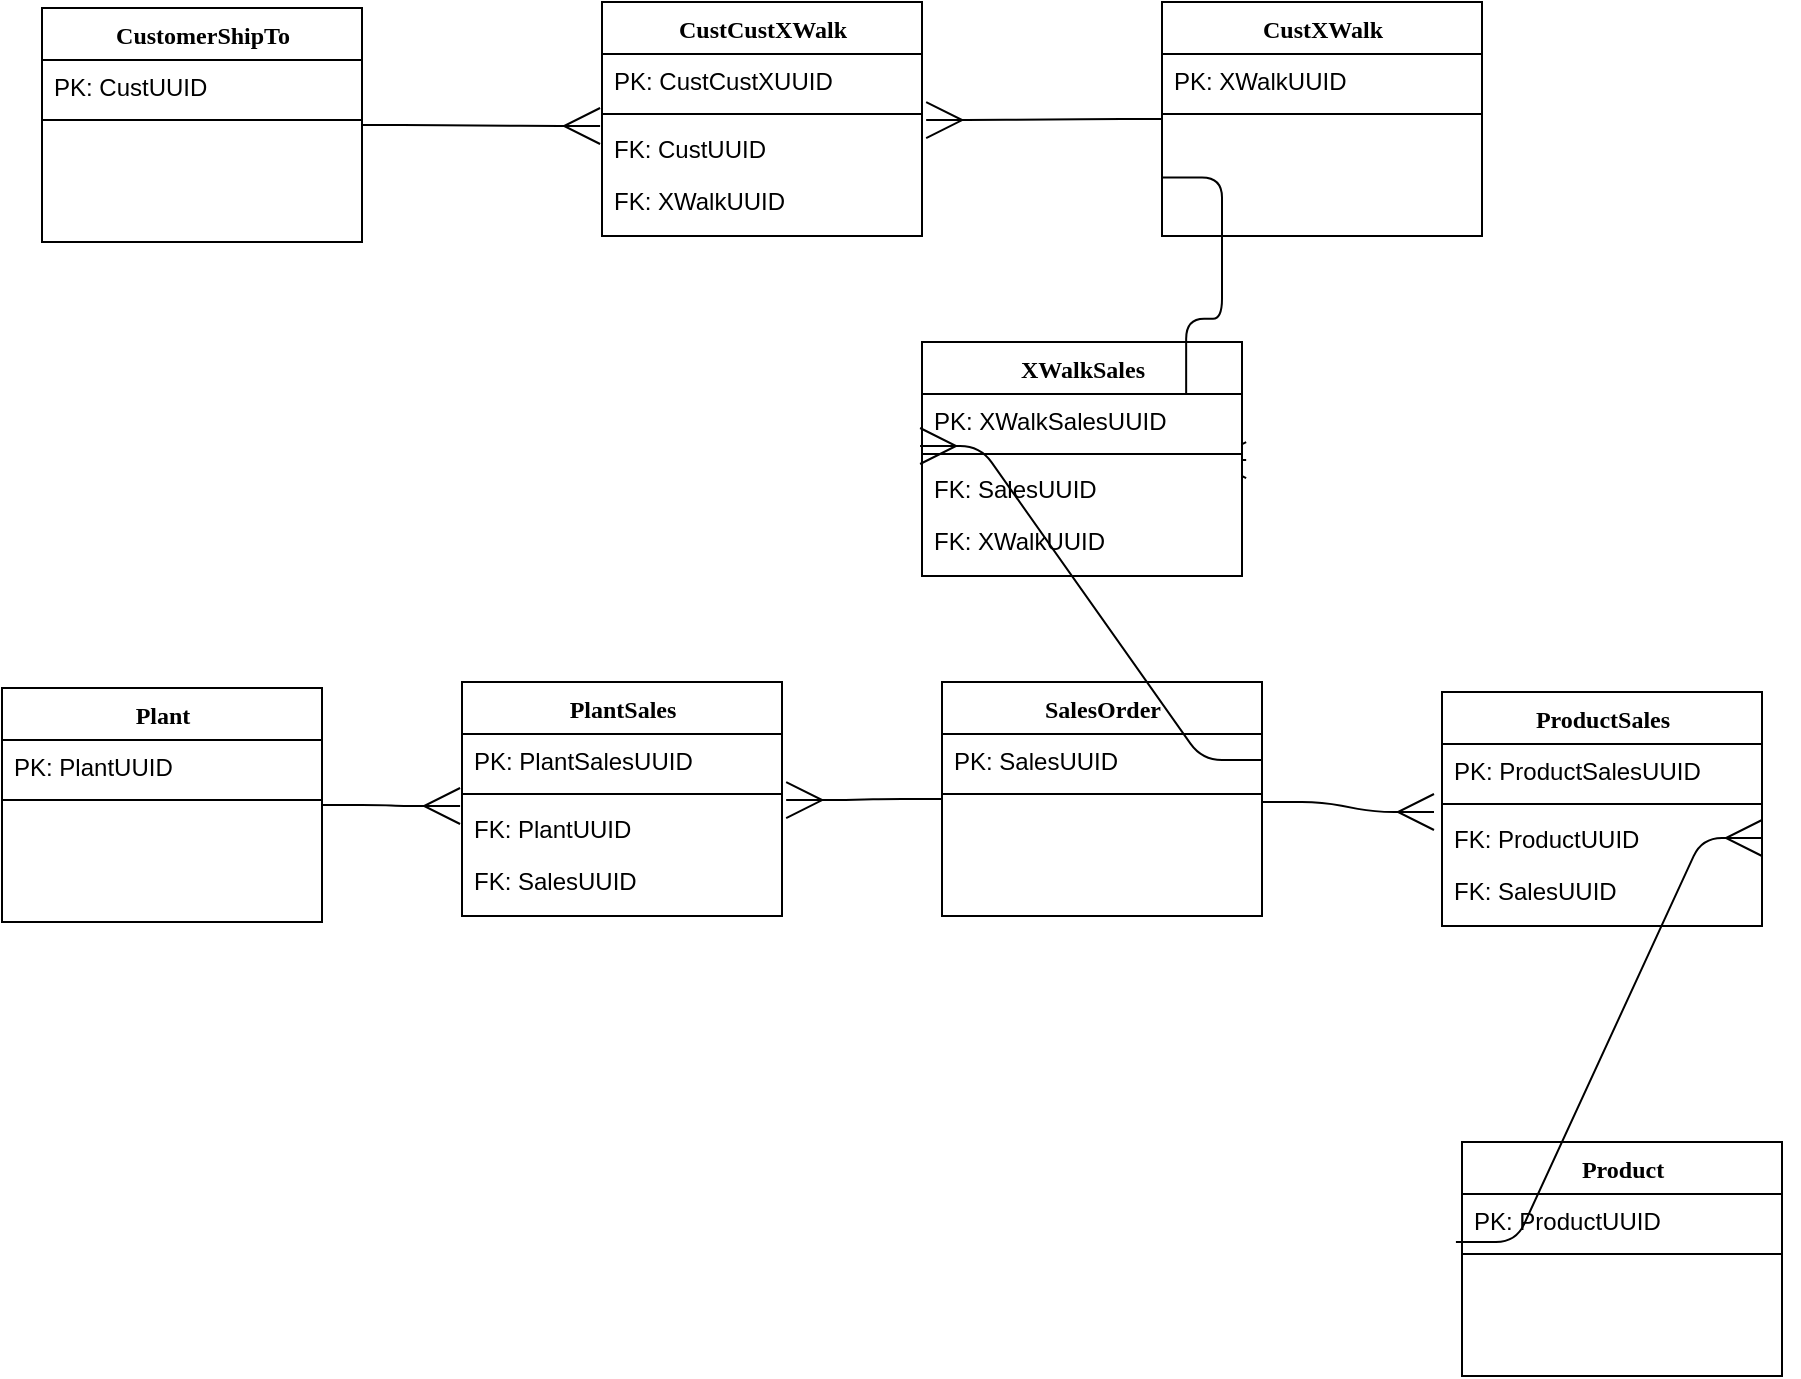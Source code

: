 <mxfile version="13.6.4" type="github">
  <diagram name="Page-1" id="9f46799a-70d6-7492-0946-bef42562c5a5">
    <mxGraphModel dx="1234" dy="834" grid="1" gridSize="10" guides="1" tooltips="1" connect="1" arrows="1" fold="1" page="1" pageScale="1" pageWidth="1100" pageHeight="850" background="#ffffff" math="0" shadow="0">
      <root>
        <mxCell id="0" />
        <mxCell id="1" parent="0" />
        <mxCell id="78961159f06e98e8-17" value="CustomerShipTo" style="swimlane;html=1;fontStyle=1;align=center;verticalAlign=top;childLayout=stackLayout;horizontal=1;startSize=26;horizontalStack=0;resizeParent=1;resizeLast=0;collapsible=1;marginBottom=0;swimlaneFillColor=#ffffff;rounded=0;shadow=0;comic=0;labelBackgroundColor=none;strokeWidth=1;fillColor=none;fontFamily=Verdana;fontSize=12" parent="1" vertex="1">
          <mxGeometry x="90" y="83" width="160" height="117" as="geometry" />
        </mxCell>
        <mxCell id="78961159f06e98e8-24" value="PK: CustUUID" style="text;html=1;strokeColor=none;fillColor=none;align=left;verticalAlign=top;spacingLeft=4;spacingRight=4;whiteSpace=wrap;overflow=hidden;rotatable=0;points=[[0,0.5],[1,0.5]];portConstraint=eastwest;" parent="78961159f06e98e8-17" vertex="1">
          <mxGeometry y="26" width="160" height="26" as="geometry" />
        </mxCell>
        <mxCell id="78961159f06e98e8-19" value="" style="line;html=1;strokeWidth=1;fillColor=none;align=left;verticalAlign=middle;spacingTop=-1;spacingLeft=3;spacingRight=3;rotatable=0;labelPosition=right;points=[];portConstraint=eastwest;" parent="78961159f06e98e8-17" vertex="1">
          <mxGeometry y="52" width="160" height="8" as="geometry" />
        </mxCell>
        <mxCell id="hcgoa_XmpZGvjI7hebdi-9" value="CustCustXWalk" style="swimlane;html=1;fontStyle=1;align=center;verticalAlign=top;childLayout=stackLayout;horizontal=1;startSize=26;horizontalStack=0;resizeParent=1;resizeLast=0;collapsible=1;marginBottom=0;swimlaneFillColor=#ffffff;rounded=0;shadow=0;comic=0;labelBackgroundColor=none;strokeWidth=1;fillColor=none;fontFamily=Verdana;fontSize=12" vertex="1" parent="1">
          <mxGeometry x="370" y="80" width="160" height="117" as="geometry" />
        </mxCell>
        <mxCell id="hcgoa_XmpZGvjI7hebdi-10" value="PK: CustCustXUUID" style="text;html=1;strokeColor=none;fillColor=none;align=left;verticalAlign=top;spacingLeft=4;spacingRight=4;whiteSpace=wrap;overflow=hidden;rotatable=0;points=[[0,0.5],[1,0.5]];portConstraint=eastwest;" vertex="1" parent="hcgoa_XmpZGvjI7hebdi-9">
          <mxGeometry y="26" width="160" height="26" as="geometry" />
        </mxCell>
        <mxCell id="hcgoa_XmpZGvjI7hebdi-11" value="" style="line;html=1;strokeWidth=1;fillColor=none;align=left;verticalAlign=middle;spacingTop=-1;spacingLeft=3;spacingRight=3;rotatable=0;labelPosition=right;points=[];portConstraint=eastwest;" vertex="1" parent="hcgoa_XmpZGvjI7hebdi-9">
          <mxGeometry y="52" width="160" height="8" as="geometry" />
        </mxCell>
        <mxCell id="hcgoa_XmpZGvjI7hebdi-12" value="FK: CustUUID" style="text;html=1;strokeColor=none;fillColor=none;align=left;verticalAlign=top;spacingLeft=4;spacingRight=4;whiteSpace=wrap;overflow=hidden;rotatable=0;points=[[0,0.5],[1,0.5]];portConstraint=eastwest;" vertex="1" parent="hcgoa_XmpZGvjI7hebdi-9">
          <mxGeometry y="60" width="160" height="26" as="geometry" />
        </mxCell>
        <mxCell id="hcgoa_XmpZGvjI7hebdi-17" value="FK: XWalkUUID" style="text;html=1;strokeColor=none;fillColor=none;align=left;verticalAlign=top;spacingLeft=4;spacingRight=4;whiteSpace=wrap;overflow=hidden;rotatable=0;points=[[0,0.5],[1,0.5]];portConstraint=eastwest;" vertex="1" parent="hcgoa_XmpZGvjI7hebdi-9">
          <mxGeometry y="86" width="160" height="26" as="geometry" />
        </mxCell>
        <mxCell id="hcgoa_XmpZGvjI7hebdi-13" value="CustXWalk" style="swimlane;html=1;fontStyle=1;align=center;verticalAlign=top;childLayout=stackLayout;horizontal=1;startSize=26;horizontalStack=0;resizeParent=1;resizeLast=0;collapsible=1;marginBottom=0;swimlaneFillColor=#ffffff;rounded=0;shadow=0;comic=0;labelBackgroundColor=none;strokeWidth=1;fillColor=none;fontFamily=Verdana;fontSize=12" vertex="1" parent="1">
          <mxGeometry x="650" y="80" width="160" height="117" as="geometry" />
        </mxCell>
        <mxCell id="hcgoa_XmpZGvjI7hebdi-14" value="PK: XWalkUUID" style="text;html=1;strokeColor=none;fillColor=none;align=left;verticalAlign=top;spacingLeft=4;spacingRight=4;whiteSpace=wrap;overflow=hidden;rotatable=0;points=[[0,0.5],[1,0.5]];portConstraint=eastwest;" vertex="1" parent="hcgoa_XmpZGvjI7hebdi-13">
          <mxGeometry y="26" width="160" height="26" as="geometry" />
        </mxCell>
        <mxCell id="hcgoa_XmpZGvjI7hebdi-15" value="" style="line;html=1;strokeWidth=1;fillColor=none;align=left;verticalAlign=middle;spacingTop=-1;spacingLeft=3;spacingRight=3;rotatable=0;labelPosition=right;points=[];portConstraint=eastwest;" vertex="1" parent="hcgoa_XmpZGvjI7hebdi-13">
          <mxGeometry y="52" width="160" height="8" as="geometry" />
        </mxCell>
        <mxCell id="hcgoa_XmpZGvjI7hebdi-18" value="" style="edgeStyle=entityRelationEdgeStyle;fontSize=12;html=1;endArrow=ERmany;exitX=1;exitY=0.5;exitDx=0;exitDy=0;entryX=-0.006;entryY=0.077;entryDx=0;entryDy=0;entryPerimeter=0;strokeWidth=1;endSize=16;" edge="1" parent="1" source="78961159f06e98e8-17" target="hcgoa_XmpZGvjI7hebdi-12">
          <mxGeometry width="100" height="100" relative="1" as="geometry">
            <mxPoint x="240" y="350" as="sourcePoint" />
            <mxPoint x="340" y="250" as="targetPoint" />
          </mxGeometry>
        </mxCell>
        <mxCell id="hcgoa_XmpZGvjI7hebdi-19" value="" style="edgeStyle=entityRelationEdgeStyle;fontSize=12;html=1;endArrow=none;strokeWidth=1;endSize=16;startSize=16;startArrow=ERmany;startFill=0;exitX=1.013;exitY=-0.038;exitDx=0;exitDy=0;exitPerimeter=0;entryX=0;entryY=0.5;entryDx=0;entryDy=0;endFill=0;" edge="1" parent="1" source="hcgoa_XmpZGvjI7hebdi-12" target="hcgoa_XmpZGvjI7hebdi-13">
          <mxGeometry width="100" height="100" relative="1" as="geometry">
            <mxPoint x="680" y="240" as="sourcePoint" />
            <mxPoint x="580" y="150" as="targetPoint" />
          </mxGeometry>
        </mxCell>
        <mxCell id="hcgoa_XmpZGvjI7hebdi-32" value="" style="edgeStyle=entityRelationEdgeStyle;fontSize=12;html=1;endArrow=ERmany;exitX=1;exitY=0.5;exitDx=0;exitDy=0;entryX=-0.006;entryY=0.077;entryDx=0;entryDy=0;entryPerimeter=0;strokeWidth=1;endSize=16;" edge="1" parent="1" source="hcgoa_XmpZGvjI7hebdi-21" target="hcgoa_XmpZGvjI7hebdi-27">
          <mxGeometry width="100" height="100" relative="1" as="geometry">
            <mxPoint x="220" y="690" as="sourcePoint" />
            <mxPoint x="320" y="590" as="targetPoint" />
          </mxGeometry>
        </mxCell>
        <mxCell id="hcgoa_XmpZGvjI7hebdi-33" value="" style="edgeStyle=entityRelationEdgeStyle;fontSize=12;html=1;endArrow=none;strokeWidth=1;endSize=16;startSize=16;startArrow=ERmany;startFill=0;exitX=1.013;exitY=-0.038;exitDx=0;exitDy=0;exitPerimeter=0;entryX=0;entryY=0.5;entryDx=0;entryDy=0;endFill=0;" edge="1" parent="1" source="hcgoa_XmpZGvjI7hebdi-27" target="hcgoa_XmpZGvjI7hebdi-29">
          <mxGeometry width="100" height="100" relative="1" as="geometry">
            <mxPoint x="660" y="580" as="sourcePoint" />
            <mxPoint x="560" y="490" as="targetPoint" />
          </mxGeometry>
        </mxCell>
        <mxCell id="hcgoa_XmpZGvjI7hebdi-21" value="Plant" style="swimlane;html=1;fontStyle=1;align=center;verticalAlign=top;childLayout=stackLayout;horizontal=1;startSize=26;horizontalStack=0;resizeParent=1;resizeLast=0;collapsible=1;marginBottom=0;swimlaneFillColor=#ffffff;rounded=0;shadow=0;comic=0;labelBackgroundColor=none;strokeWidth=1;fillColor=none;fontFamily=Verdana;fontSize=12" vertex="1" parent="1">
          <mxGeometry x="70" y="423" width="160" height="117" as="geometry" />
        </mxCell>
        <mxCell id="hcgoa_XmpZGvjI7hebdi-22" value="PK: PlantUUID" style="text;html=1;strokeColor=none;fillColor=none;align=left;verticalAlign=top;spacingLeft=4;spacingRight=4;whiteSpace=wrap;overflow=hidden;rotatable=0;points=[[0,0.5],[1,0.5]];portConstraint=eastwest;" vertex="1" parent="hcgoa_XmpZGvjI7hebdi-21">
          <mxGeometry y="26" width="160" height="26" as="geometry" />
        </mxCell>
        <mxCell id="hcgoa_XmpZGvjI7hebdi-23" value="" style="line;html=1;strokeWidth=1;fillColor=none;align=left;verticalAlign=middle;spacingTop=-1;spacingLeft=3;spacingRight=3;rotatable=0;labelPosition=right;points=[];portConstraint=eastwest;" vertex="1" parent="hcgoa_XmpZGvjI7hebdi-21">
          <mxGeometry y="52" width="160" height="8" as="geometry" />
        </mxCell>
        <mxCell id="hcgoa_XmpZGvjI7hebdi-24" value="PlantSales" style="swimlane;html=1;fontStyle=1;align=center;verticalAlign=top;childLayout=stackLayout;horizontal=1;startSize=26;horizontalStack=0;resizeParent=1;resizeLast=0;collapsible=1;marginBottom=0;swimlaneFillColor=#ffffff;rounded=0;shadow=0;comic=0;labelBackgroundColor=none;strokeWidth=1;fillColor=none;fontFamily=Verdana;fontSize=12" vertex="1" parent="1">
          <mxGeometry x="300" y="420" width="160" height="117" as="geometry" />
        </mxCell>
        <mxCell id="hcgoa_XmpZGvjI7hebdi-25" value="PK: PlantSalesUUID" style="text;html=1;strokeColor=none;fillColor=none;align=left;verticalAlign=top;spacingLeft=4;spacingRight=4;whiteSpace=wrap;overflow=hidden;rotatable=0;points=[[0,0.5],[1,0.5]];portConstraint=eastwest;" vertex="1" parent="hcgoa_XmpZGvjI7hebdi-24">
          <mxGeometry y="26" width="160" height="26" as="geometry" />
        </mxCell>
        <mxCell id="hcgoa_XmpZGvjI7hebdi-26" value="" style="line;html=1;strokeWidth=1;fillColor=none;align=left;verticalAlign=middle;spacingTop=-1;spacingLeft=3;spacingRight=3;rotatable=0;labelPosition=right;points=[];portConstraint=eastwest;" vertex="1" parent="hcgoa_XmpZGvjI7hebdi-24">
          <mxGeometry y="52" width="160" height="8" as="geometry" />
        </mxCell>
        <mxCell id="hcgoa_XmpZGvjI7hebdi-27" value="FK: PlantUUID" style="text;html=1;strokeColor=none;fillColor=none;align=left;verticalAlign=top;spacingLeft=4;spacingRight=4;whiteSpace=wrap;overflow=hidden;rotatable=0;points=[[0,0.5],[1,0.5]];portConstraint=eastwest;" vertex="1" parent="hcgoa_XmpZGvjI7hebdi-24">
          <mxGeometry y="60" width="160" height="26" as="geometry" />
        </mxCell>
        <mxCell id="hcgoa_XmpZGvjI7hebdi-28" value="FK: SalesUUID" style="text;html=1;strokeColor=none;fillColor=none;align=left;verticalAlign=top;spacingLeft=4;spacingRight=4;whiteSpace=wrap;overflow=hidden;rotatable=0;points=[[0,0.5],[1,0.5]];portConstraint=eastwest;" vertex="1" parent="hcgoa_XmpZGvjI7hebdi-24">
          <mxGeometry y="86" width="160" height="26" as="geometry" />
        </mxCell>
        <mxCell id="hcgoa_XmpZGvjI7hebdi-29" value="SalesOrder" style="swimlane;html=1;fontStyle=1;align=center;verticalAlign=top;childLayout=stackLayout;horizontal=1;startSize=26;horizontalStack=0;resizeParent=1;resizeLast=0;collapsible=1;marginBottom=0;swimlaneFillColor=#ffffff;rounded=0;shadow=0;comic=0;labelBackgroundColor=none;strokeWidth=1;fillColor=none;fontFamily=Verdana;fontSize=12" vertex="1" parent="1">
          <mxGeometry x="540" y="420" width="160" height="117" as="geometry" />
        </mxCell>
        <mxCell id="hcgoa_XmpZGvjI7hebdi-30" value="PK: SalesUUID" style="text;html=1;strokeColor=none;fillColor=none;align=left;verticalAlign=top;spacingLeft=4;spacingRight=4;whiteSpace=wrap;overflow=hidden;rotatable=0;points=[[0,0.5],[1,0.5]];portConstraint=eastwest;" vertex="1" parent="hcgoa_XmpZGvjI7hebdi-29">
          <mxGeometry y="26" width="160" height="26" as="geometry" />
        </mxCell>
        <mxCell id="hcgoa_XmpZGvjI7hebdi-31" value="" style="line;html=1;strokeWidth=1;fillColor=none;align=left;verticalAlign=middle;spacingTop=-1;spacingLeft=3;spacingRight=3;rotatable=0;labelPosition=right;points=[];portConstraint=eastwest;" vertex="1" parent="hcgoa_XmpZGvjI7hebdi-29">
          <mxGeometry y="52" width="160" height="8" as="geometry" />
        </mxCell>
        <mxCell id="hcgoa_XmpZGvjI7hebdi-34" value="ProductSales" style="swimlane;html=1;fontStyle=1;align=center;verticalAlign=top;childLayout=stackLayout;horizontal=1;startSize=26;horizontalStack=0;resizeParent=1;resizeLast=0;collapsible=1;marginBottom=0;swimlaneFillColor=#ffffff;rounded=0;shadow=0;comic=0;labelBackgroundColor=none;strokeWidth=1;fillColor=none;fontFamily=Verdana;fontSize=12" vertex="1" parent="1">
          <mxGeometry x="790" y="425" width="160" height="117" as="geometry" />
        </mxCell>
        <mxCell id="hcgoa_XmpZGvjI7hebdi-35" value="PK: ProductSalesUUID" style="text;html=1;strokeColor=none;fillColor=none;align=left;verticalAlign=top;spacingLeft=4;spacingRight=4;whiteSpace=wrap;overflow=hidden;rotatable=0;points=[[0,0.5],[1,0.5]];portConstraint=eastwest;" vertex="1" parent="hcgoa_XmpZGvjI7hebdi-34">
          <mxGeometry y="26" width="160" height="26" as="geometry" />
        </mxCell>
        <mxCell id="hcgoa_XmpZGvjI7hebdi-36" value="" style="line;html=1;strokeWidth=1;fillColor=none;align=left;verticalAlign=middle;spacingTop=-1;spacingLeft=3;spacingRight=3;rotatable=0;labelPosition=right;points=[];portConstraint=eastwest;" vertex="1" parent="hcgoa_XmpZGvjI7hebdi-34">
          <mxGeometry y="52" width="160" height="8" as="geometry" />
        </mxCell>
        <mxCell id="hcgoa_XmpZGvjI7hebdi-37" value="FK: ProductUUID" style="text;html=1;strokeColor=none;fillColor=none;align=left;verticalAlign=top;spacingLeft=4;spacingRight=4;whiteSpace=wrap;overflow=hidden;rotatable=0;points=[[0,0.5],[1,0.5]];portConstraint=eastwest;" vertex="1" parent="hcgoa_XmpZGvjI7hebdi-34">
          <mxGeometry y="60" width="160" height="26" as="geometry" />
        </mxCell>
        <mxCell id="hcgoa_XmpZGvjI7hebdi-38" value="FK: SalesUUID" style="text;html=1;strokeColor=none;fillColor=none;align=left;verticalAlign=top;spacingLeft=4;spacingRight=4;whiteSpace=wrap;overflow=hidden;rotatable=0;points=[[0,0.5],[1,0.5]];portConstraint=eastwest;" vertex="1" parent="hcgoa_XmpZGvjI7hebdi-34">
          <mxGeometry y="86" width="160" height="26" as="geometry" />
        </mxCell>
        <mxCell id="hcgoa_XmpZGvjI7hebdi-39" value="Product" style="swimlane;html=1;fontStyle=1;align=center;verticalAlign=top;childLayout=stackLayout;horizontal=1;startSize=26;horizontalStack=0;resizeParent=1;resizeLast=0;collapsible=1;marginBottom=0;swimlaneFillColor=#ffffff;rounded=0;shadow=0;comic=0;labelBackgroundColor=none;strokeWidth=1;fillColor=none;fontFamily=Verdana;fontSize=12" vertex="1" parent="1">
          <mxGeometry x="800" y="650" width="160" height="117" as="geometry" />
        </mxCell>
        <mxCell id="hcgoa_XmpZGvjI7hebdi-40" value="PK: ProductUUID" style="text;html=1;strokeColor=none;fillColor=none;align=left;verticalAlign=top;spacingLeft=4;spacingRight=4;whiteSpace=wrap;overflow=hidden;rotatable=0;points=[[0,0.5],[1,0.5]];portConstraint=eastwest;" vertex="1" parent="hcgoa_XmpZGvjI7hebdi-39">
          <mxGeometry y="26" width="160" height="26" as="geometry" />
        </mxCell>
        <mxCell id="hcgoa_XmpZGvjI7hebdi-41" value="" style="line;html=1;strokeWidth=1;fillColor=none;align=left;verticalAlign=middle;spacingTop=-1;spacingLeft=3;spacingRight=3;rotatable=0;labelPosition=right;points=[];portConstraint=eastwest;" vertex="1" parent="hcgoa_XmpZGvjI7hebdi-39">
          <mxGeometry y="52" width="160" height="8" as="geometry" />
        </mxCell>
        <mxCell id="hcgoa_XmpZGvjI7hebdi-42" value="" style="edgeStyle=entityRelationEdgeStyle;fontSize=12;html=1;endArrow=none;strokeWidth=1;endSize=16;startSize=16;startArrow=ERmany;startFill=0;exitX=1;exitY=0.5;exitDx=0;exitDy=0;entryX=-0.019;entryY=0.923;entryDx=0;entryDy=0;endFill=0;entryPerimeter=0;" edge="1" parent="1" source="hcgoa_XmpZGvjI7hebdi-37" target="hcgoa_XmpZGvjI7hebdi-40">
          <mxGeometry width="100" height="100" relative="1" as="geometry">
            <mxPoint x="472.08" y="489.012" as="sourcePoint" />
            <mxPoint x="550" y="488.5" as="targetPoint" />
          </mxGeometry>
        </mxCell>
        <mxCell id="hcgoa_XmpZGvjI7hebdi-43" value="" style="edgeStyle=entityRelationEdgeStyle;fontSize=12;html=1;endArrow=ERmany;exitX=1;exitY=1;exitDx=0;exitDy=0;entryX=-0.025;entryY=0;entryDx=0;entryDy=0;entryPerimeter=0;strokeWidth=1;endSize=16;exitPerimeter=0;" edge="1" parent="1" source="hcgoa_XmpZGvjI7hebdi-31" target="hcgoa_XmpZGvjI7hebdi-37">
          <mxGeometry width="100" height="100" relative="1" as="geometry">
            <mxPoint x="240" y="491.5" as="sourcePoint" />
            <mxPoint x="309.04" y="492.002" as="targetPoint" />
          </mxGeometry>
        </mxCell>
        <mxCell id="hcgoa_XmpZGvjI7hebdi-52" value="" style="edgeStyle=entityRelationEdgeStyle;fontSize=12;html=1;endArrow=none;strokeWidth=1;endSize=16;startSize=16;startArrow=ERmany;startFill=0;exitX=1.013;exitY=-0.038;exitDx=0;exitDy=0;exitPerimeter=0;entryX=0;entryY=0.75;entryDx=0;entryDy=0;endFill=0;" edge="1" parent="1" source="hcgoa_XmpZGvjI7hebdi-47" target="hcgoa_XmpZGvjI7hebdi-13">
          <mxGeometry width="100" height="100" relative="1" as="geometry">
            <mxPoint x="700" y="410" as="sourcePoint" />
            <mxPoint x="670" y="308.5" as="targetPoint" />
          </mxGeometry>
        </mxCell>
        <mxCell id="hcgoa_XmpZGvjI7hebdi-44" value="XWalkSales" style="swimlane;html=1;fontStyle=1;align=center;verticalAlign=top;childLayout=stackLayout;horizontal=1;startSize=26;horizontalStack=0;resizeParent=1;resizeLast=0;collapsible=1;marginBottom=0;swimlaneFillColor=#ffffff;rounded=0;shadow=0;comic=0;labelBackgroundColor=none;strokeWidth=1;fillColor=none;fontFamily=Verdana;fontSize=12" vertex="1" parent="1">
          <mxGeometry x="530" y="250" width="160" height="117" as="geometry" />
        </mxCell>
        <mxCell id="hcgoa_XmpZGvjI7hebdi-45" value="PK: XWalkSalesUUID" style="text;html=1;strokeColor=none;fillColor=none;align=left;verticalAlign=top;spacingLeft=4;spacingRight=4;whiteSpace=wrap;overflow=hidden;rotatable=0;points=[[0,0.5],[1,0.5]];portConstraint=eastwest;" vertex="1" parent="hcgoa_XmpZGvjI7hebdi-44">
          <mxGeometry y="26" width="160" height="26" as="geometry" />
        </mxCell>
        <mxCell id="hcgoa_XmpZGvjI7hebdi-46" value="" style="line;html=1;strokeWidth=1;fillColor=none;align=left;verticalAlign=middle;spacingTop=-1;spacingLeft=3;spacingRight=3;rotatable=0;labelPosition=right;points=[];portConstraint=eastwest;" vertex="1" parent="hcgoa_XmpZGvjI7hebdi-44">
          <mxGeometry y="52" width="160" height="8" as="geometry" />
        </mxCell>
        <mxCell id="hcgoa_XmpZGvjI7hebdi-47" value="FK: SalesUUID" style="text;html=1;strokeColor=none;fillColor=none;align=left;verticalAlign=top;spacingLeft=4;spacingRight=4;whiteSpace=wrap;overflow=hidden;rotatable=0;points=[[0,0.5],[1,0.5]];portConstraint=eastwest;" vertex="1" parent="hcgoa_XmpZGvjI7hebdi-44">
          <mxGeometry y="60" width="160" height="26" as="geometry" />
        </mxCell>
        <mxCell id="hcgoa_XmpZGvjI7hebdi-48" value="FK: XWalkUUID" style="text;html=1;strokeColor=none;fillColor=none;align=left;verticalAlign=top;spacingLeft=4;spacingRight=4;whiteSpace=wrap;overflow=hidden;rotatable=0;points=[[0,0.5],[1,0.5]];portConstraint=eastwest;" vertex="1" parent="hcgoa_XmpZGvjI7hebdi-44">
          <mxGeometry y="86" width="160" height="26" as="geometry" />
        </mxCell>
        <mxCell id="hcgoa_XmpZGvjI7hebdi-54" value="" style="edgeStyle=entityRelationEdgeStyle;fontSize=12;html=1;endArrow=ERmany;exitX=1;exitY=0.5;exitDx=0;exitDy=0;entryX=-0.006;entryY=1;entryDx=0;entryDy=0;entryPerimeter=0;strokeWidth=1;endSize=16;" edge="1" parent="1" source="hcgoa_XmpZGvjI7hebdi-30" target="hcgoa_XmpZGvjI7hebdi-45">
          <mxGeometry width="100" height="100" relative="1" as="geometry">
            <mxPoint x="240" y="491.5" as="sourcePoint" />
            <mxPoint x="309.04" y="492.002" as="targetPoint" />
          </mxGeometry>
        </mxCell>
      </root>
    </mxGraphModel>
  </diagram>
</mxfile>
